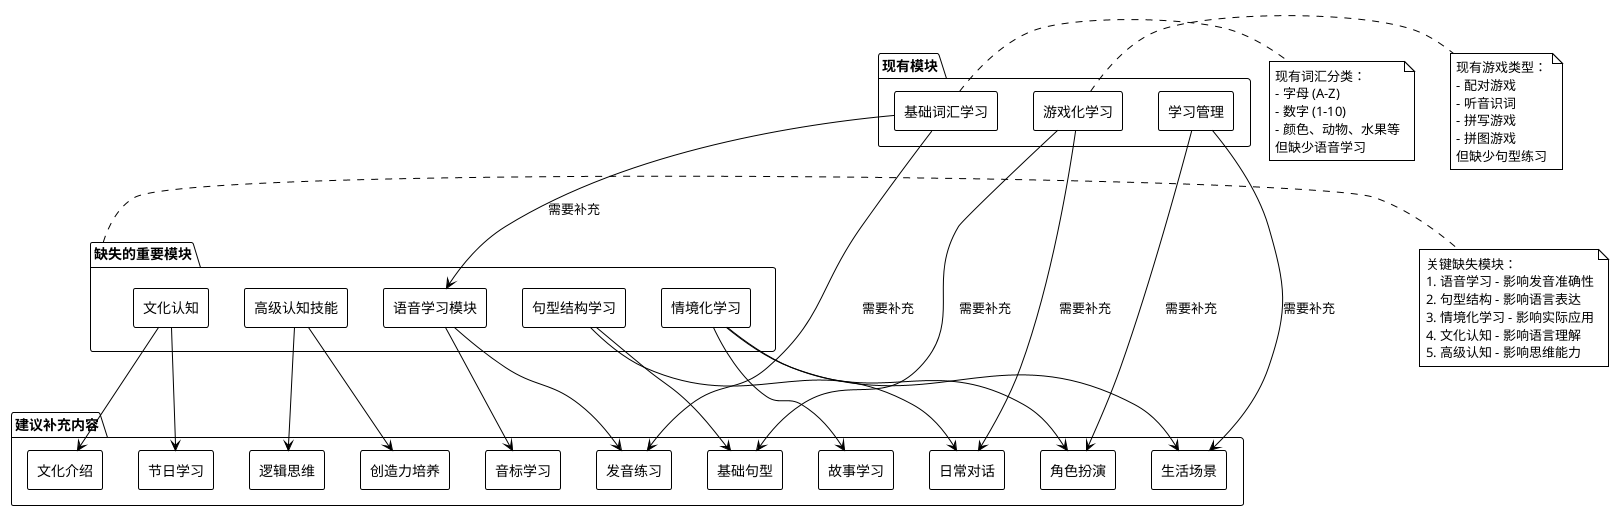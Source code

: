 @startuml 幼儿英语学习内容模块分析

!theme plain
skinparam backgroundColor #FFFFFF
skinparam componentStyle rectangle

package "现有模块" as existing {
  component [基础词汇学习] as vocab
  component [游戏化学习] as games
  component [学习管理] as management
}

package "缺失的重要模块" as missing {
  component [语音学习模块] as phonics
  component [句型结构学习] as sentences
  component [情境化学习] as scenarios
  component [文化认知] as culture
  component [高级认知技能] as cognitive
}

package "建议补充内容" as suggested {
  component [音标学习] as phonetics
  component [发音练习] as pronunciation
  component [基础句型] as basic_sentences
  component [日常对话] as daily_conversation
  component [生活场景] as life_scenarios
  component [角色扮演] as role_play
  component [故事学习] as stories
  component [文化介绍] as cultural_intro
  component [节日学习] as festivals
  component [逻辑思维] as logic
  component [创造力培养] as creativity
}

vocab --> phonics : 需要补充
vocab --> pronunciation : 需要补充
games --> basic_sentences : 需要补充
games --> daily_conversation : 需要补充
management --> life_scenarios : 需要补充
management --> role_play : 需要补充

phonics --> phonetics
phonics --> pronunciation
sentences --> basic_sentences
sentences --> daily_conversation
scenarios --> life_scenarios
scenarios --> role_play
scenarios --> stories
culture --> cultural_intro
culture --> festivals
cognitive --> logic
cognitive --> creativity

note right of vocab
  现有词汇分类：
  - 字母 (A-Z)
  - 数字 (1-10)
  - 颜色、动物、水果等
  但缺少语音学习
end note

note right of games
  现有游戏类型：
  - 配对游戏
  - 听音识词
  - 拼写游戏
  - 拼图游戏
  但缺少句型练习
end note

note right of missing
  关键缺失模块：
  1. 语音学习 - 影响发音准确性
  2. 句型结构 - 影响语言表达
  3. 情境化学习 - 影响实际应用
  4. 文化认知 - 影响语言理解
  5. 高级认知 - 影响思维能力
end note

@enduml

